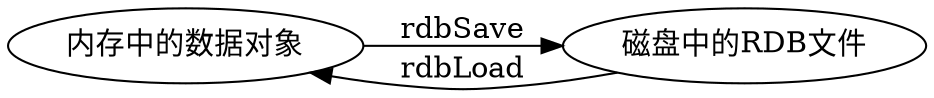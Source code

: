 digraph persistent {

    rankdir = LR;

    redis_object [label = "内存中的数据对象"];

    rdb [label = "磁盘中的RDB文件"];

    redis_object -> rdb [label = "rdbSave"];

    rdb -> redis_object [label = "rdbLoad"];
}
